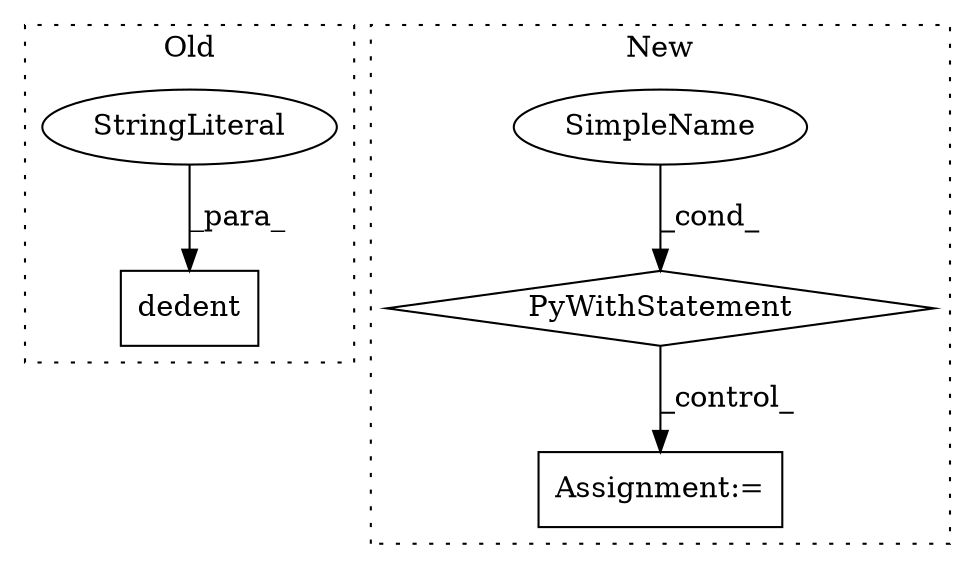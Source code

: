 digraph G {
subgraph cluster0 {
1 [label="dedent" a="32" s="917,1016" l="7,1" shape="box"];
3 [label="StringLiteral" a="45" s="924" l="92" shape="ellipse"];
label = "Old";
style="dotted";
}
subgraph cluster1 {
2 [label="PyWithStatement" a="104" s="1294,1341" l="10,2" shape="diamond"];
4 [label="SimpleName" a="42" s="" l="" shape="ellipse"];
5 [label="Assignment:=" a="7" s="1355" l="3" shape="box"];
label = "New";
style="dotted";
}
2 -> 5 [label="_control_"];
3 -> 1 [label="_para_"];
4 -> 2 [label="_cond_"];
}